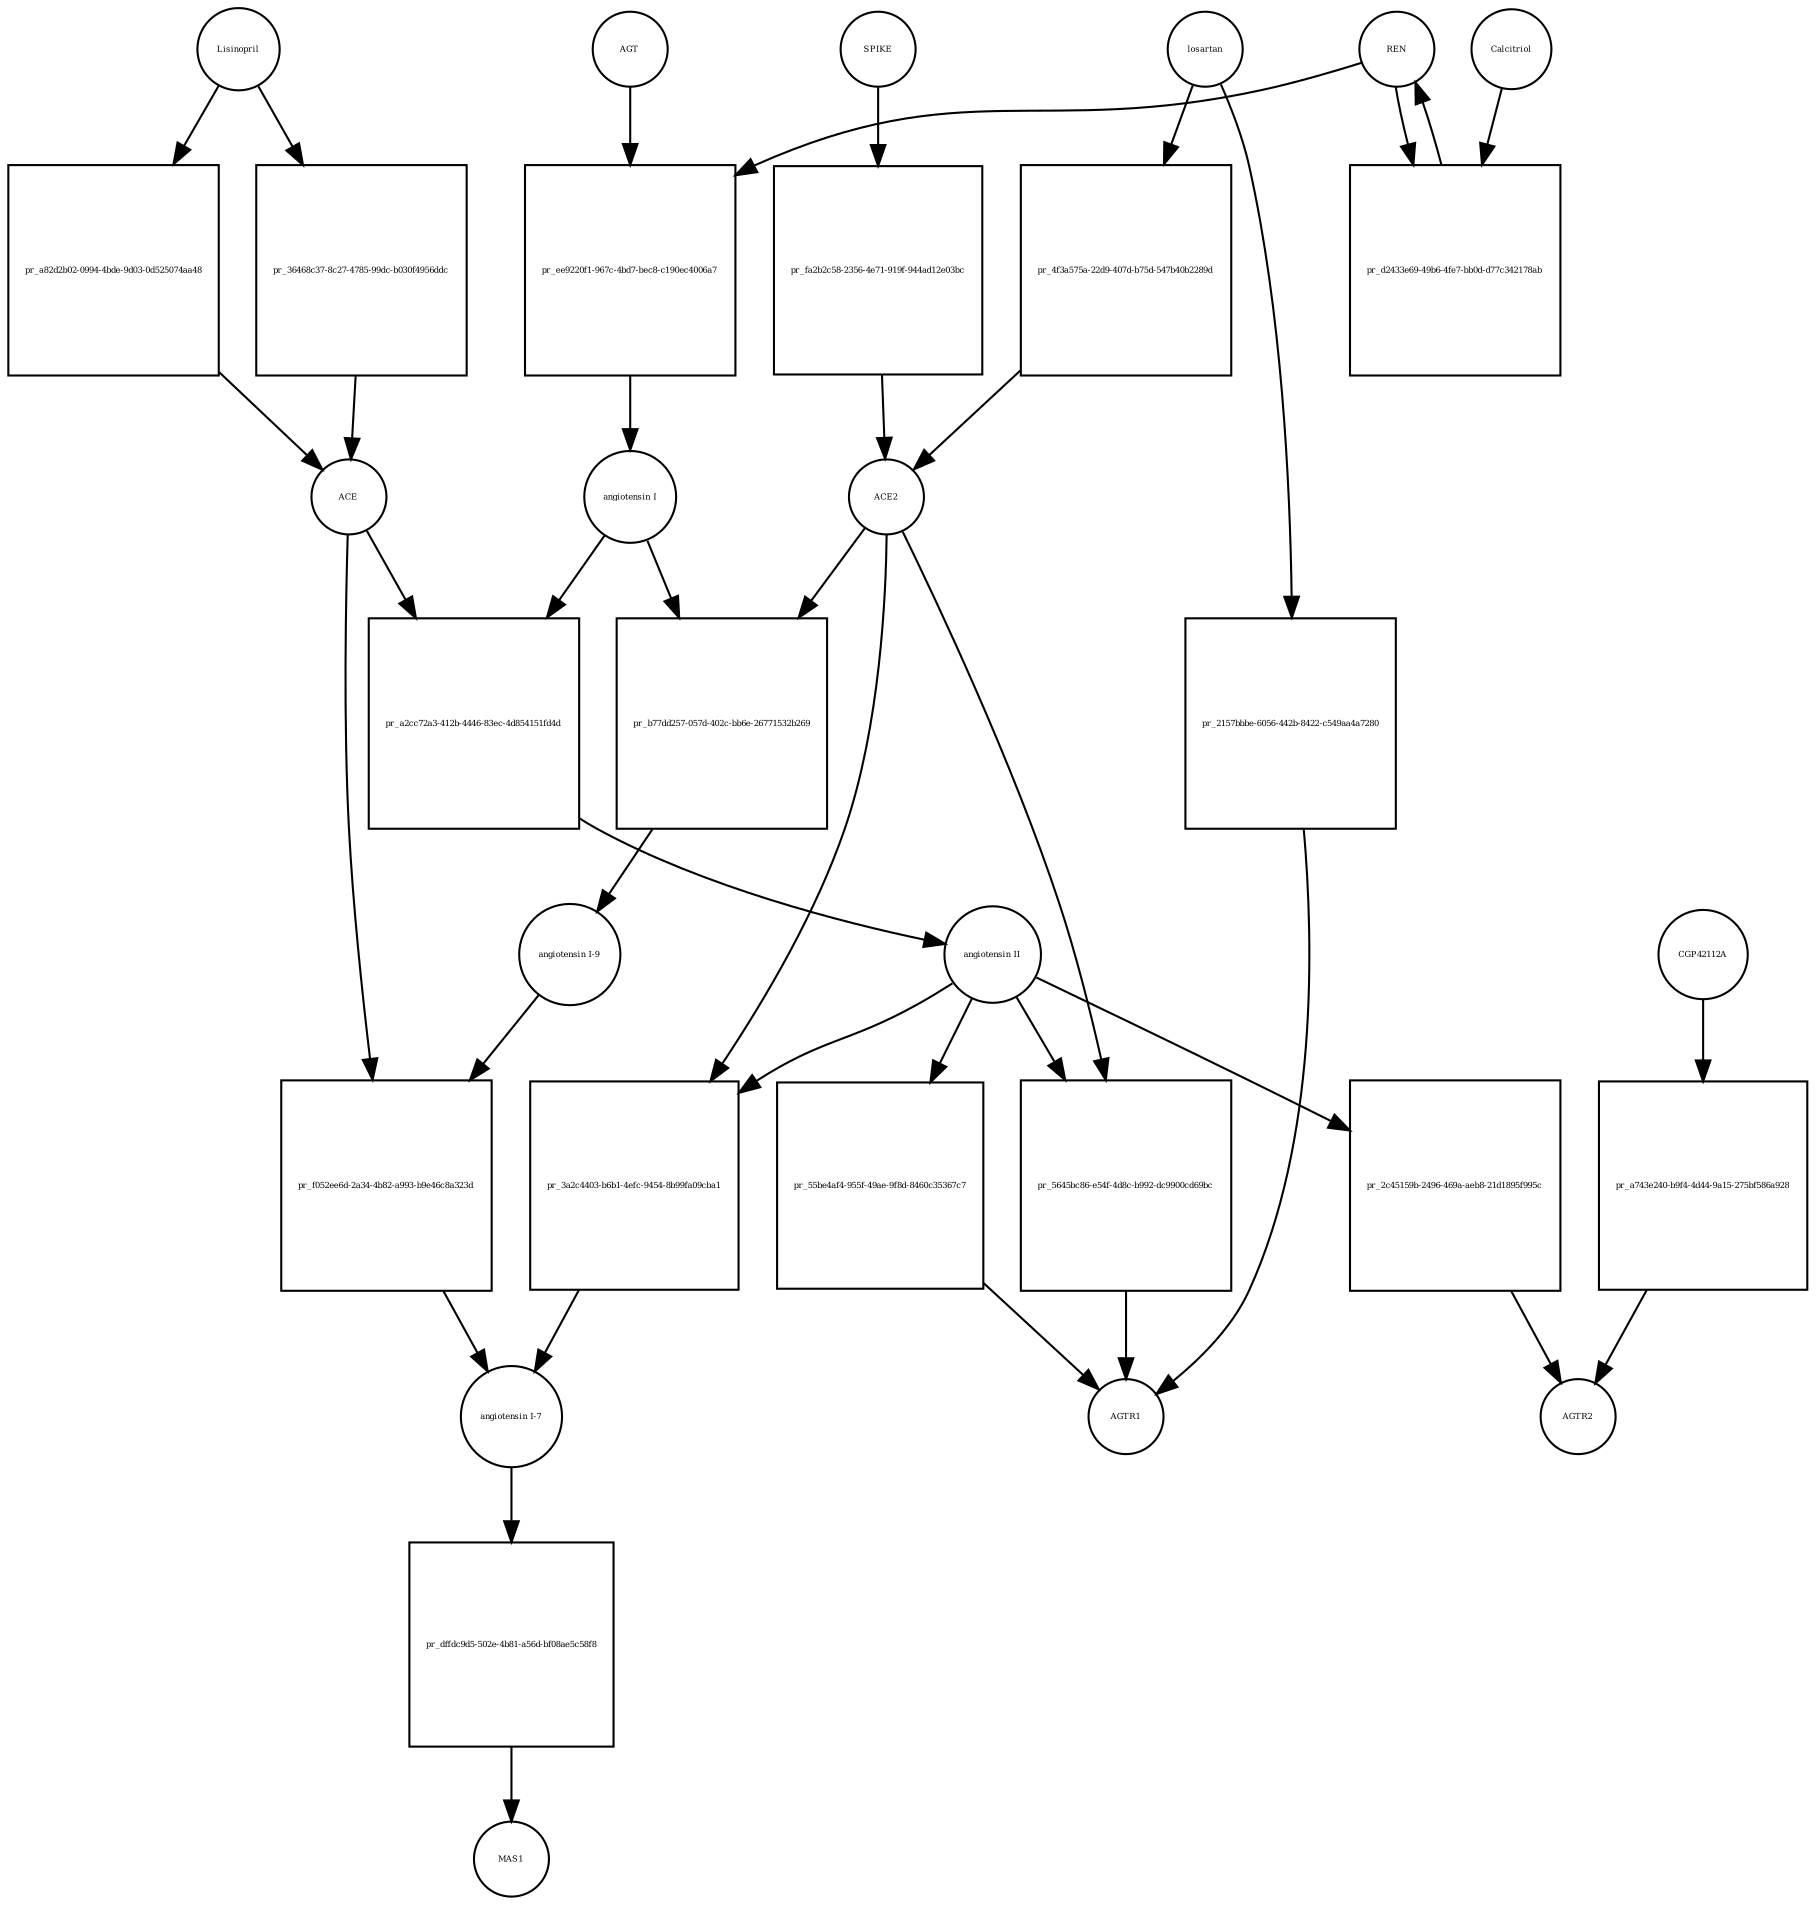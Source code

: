 strict digraph  {
AGT [annotation="", bipartite=0, cls=macromolecule, fontsize=4, label=AGT, shape=circle];
"pr_ee9220f1-967c-4bd7-bec8-c190ec4006a7" [annotation="", bipartite=1, cls=process, fontsize=4, label="pr_ee9220f1-967c-4bd7-bec8-c190ec4006a7", shape=square];
"angiotensin I" [annotation="", bipartite=0, cls="simple chemical", fontsize=4, label="angiotensin I", shape=circle];
REN [annotation="", bipartite=0, cls=macromolecule, fontsize=4, label=REN, shape=circle];
"pr_a2cc72a3-412b-4446-83ec-4d854151fd4d" [annotation="", bipartite=1, cls=process, fontsize=4, label="pr_a2cc72a3-412b-4446-83ec-4d854151fd4d", shape=square];
"angiotensin II" [annotation="", bipartite=0, cls="simple chemical", fontsize=4, label="angiotensin II", shape=circle];
ACE [annotation="", bipartite=0, cls=macromolecule, fontsize=4, label=ACE, shape=circle];
"pr_b77dd257-057d-402c-bb6e-26771532b269" [annotation="", bipartite=1, cls=process, fontsize=4, label="pr_b77dd257-057d-402c-bb6e-26771532b269", shape=square];
"angiotensin I-9" [annotation="", bipartite=0, cls="simple chemical", fontsize=4, label="angiotensin I-9", shape=circle];
ACE2 [annotation="", bipartite=0, cls=macromolecule, fontsize=4, label=ACE2, shape=circle];
"pr_f052ee6d-2a34-4b82-a993-b9e46c8a323d" [annotation="", bipartite=1, cls=process, fontsize=4, label="pr_f052ee6d-2a34-4b82-a993-b9e46c8a323d", shape=square];
"angiotensin I-7" [annotation="", bipartite=0, cls="simple chemical", fontsize=4, label="angiotensin I-7", shape=circle];
"pr_3a2c4403-b6b1-4efc-9454-8b99fa09cba1" [annotation="", bipartite=1, cls=process, fontsize=4, label="pr_3a2c4403-b6b1-4efc-9454-8b99fa09cba1", shape=square];
SPIKE [annotation="", bipartite=0, cls=macromolecule, fontsize=4, label=SPIKE, shape=circle];
"pr_fa2b2c58-2356-4e71-919f-944ad12e03bc" [annotation="", bipartite=1, cls=process, fontsize=4, label="pr_fa2b2c58-2356-4e71-919f-944ad12e03bc", shape=square];
Lisinopril [annotation="", bipartite=0, cls="simple chemical", fontsize=4, label=Lisinopril, shape=circle];
"pr_a82d2b02-0994-4bde-9d03-0d525074aa48" [annotation="", bipartite=1, cls=process, fontsize=4, label="pr_a82d2b02-0994-4bde-9d03-0d525074aa48", shape=square];
"pr_55be4af4-955f-49ae-9f8d-8460c35367c7" [annotation="", bipartite=1, cls=process, fontsize=4, label="pr_55be4af4-955f-49ae-9f8d-8460c35367c7", shape=square];
AGTR1 [annotation="", bipartite=0, cls=macromolecule, fontsize=4, label=AGTR1, shape=circle];
"pr_2c45159b-2496-469a-aeb8-21d1895f995c" [annotation="", bipartite=1, cls=process, fontsize=4, label="pr_2c45159b-2496-469a-aeb8-21d1895f995c", shape=square];
AGTR2 [annotation="", bipartite=0, cls=macromolecule, fontsize=4, label=AGTR2, shape=circle];
"pr_dffdc9d5-502e-4b81-a56d-bf08ae5c58f8" [annotation="", bipartite=1, cls=process, fontsize=4, label="pr_dffdc9d5-502e-4b81-a56d-bf08ae5c58f8", shape=square];
MAS1 [annotation="", bipartite=0, cls=macromolecule, fontsize=4, label=MAS1, shape=circle];
losartan [annotation="", bipartite=0, cls="simple chemical", fontsize=4, label=losartan, shape=circle];
"pr_2157bbbe-6056-442b-8422-c549aa4a7280" [annotation="", bipartite=1, cls=process, fontsize=4, label="pr_2157bbbe-6056-442b-8422-c549aa4a7280", shape=square];
"pr_d2433e69-49b6-4fe7-bb0d-d77c342178ab" [annotation="", bipartite=1, cls=process, fontsize=4, label="pr_d2433e69-49b6-4fe7-bb0d-d77c342178ab", shape=square];
Calcitriol [annotation="", bipartite=0, cls="simple chemical", fontsize=4, label=Calcitriol, shape=circle];
"pr_36468c37-8c27-4785-99dc-b030f4956ddc" [annotation="", bipartite=1, cls=process, fontsize=4, label="pr_36468c37-8c27-4785-99dc-b030f4956ddc", shape=square];
"pr_5645bc86-e54f-4d8c-b992-dc9900cd69bc" [annotation="", bipartite=1, cls=process, fontsize=4, label="pr_5645bc86-e54f-4d8c-b992-dc9900cd69bc", shape=square];
CGP42112A [annotation="", bipartite=0, cls="simple chemical", fontsize=4, label=CGP42112A, shape=circle];
"pr_a743e240-b9f4-4d44-9a15-275bf586a928" [annotation="", bipartite=1, cls=process, fontsize=4, label="pr_a743e240-b9f4-4d44-9a15-275bf586a928", shape=square];
"pr_4f3a575a-22d9-407d-b75d-547b40b2289d" [annotation="", bipartite=1, cls=process, fontsize=4, label="pr_4f3a575a-22d9-407d-b75d-547b40b2289d", shape=square];
AGT -> "pr_ee9220f1-967c-4bd7-bec8-c190ec4006a7"  [annotation="", interaction_type=consumption];
"pr_ee9220f1-967c-4bd7-bec8-c190ec4006a7" -> "angiotensin I"  [annotation="", interaction_type=production];
"angiotensin I" -> "pr_a2cc72a3-412b-4446-83ec-4d854151fd4d"  [annotation="", interaction_type=consumption];
"angiotensin I" -> "pr_b77dd257-057d-402c-bb6e-26771532b269"  [annotation="", interaction_type=consumption];
REN -> "pr_ee9220f1-967c-4bd7-bec8-c190ec4006a7"  [annotation="", interaction_type=catalysis];
REN -> "pr_d2433e69-49b6-4fe7-bb0d-d77c342178ab"  [annotation="", interaction_type=consumption];
"pr_a2cc72a3-412b-4446-83ec-4d854151fd4d" -> "angiotensin II"  [annotation="", interaction_type=production];
"angiotensin II" -> "pr_3a2c4403-b6b1-4efc-9454-8b99fa09cba1"  [annotation="", interaction_type=consumption];
"angiotensin II" -> "pr_55be4af4-955f-49ae-9f8d-8460c35367c7"  [annotation="", interaction_type=consumption];
"angiotensin II" -> "pr_2c45159b-2496-469a-aeb8-21d1895f995c"  [annotation="", interaction_type=consumption];
"angiotensin II" -> "pr_5645bc86-e54f-4d8c-b992-dc9900cd69bc"  [annotation="", interaction_type=modulation];
ACE -> "pr_a2cc72a3-412b-4446-83ec-4d854151fd4d"  [annotation="", interaction_type=catalysis];
ACE -> "pr_f052ee6d-2a34-4b82-a993-b9e46c8a323d"  [annotation="", interaction_type=catalysis];
"pr_b77dd257-057d-402c-bb6e-26771532b269" -> "angiotensin I-9"  [annotation="", interaction_type=production];
"angiotensin I-9" -> "pr_f052ee6d-2a34-4b82-a993-b9e46c8a323d"  [annotation="", interaction_type=consumption];
ACE2 -> "pr_b77dd257-057d-402c-bb6e-26771532b269"  [annotation="", interaction_type=catalysis];
ACE2 -> "pr_3a2c4403-b6b1-4efc-9454-8b99fa09cba1"  [annotation="", interaction_type=catalysis];
ACE2 -> "pr_5645bc86-e54f-4d8c-b992-dc9900cd69bc"  [annotation="", interaction_type=consumption];
"pr_f052ee6d-2a34-4b82-a993-b9e46c8a323d" -> "angiotensin I-7"  [annotation="", interaction_type=production];
"angiotensin I-7" -> "pr_dffdc9d5-502e-4b81-a56d-bf08ae5c58f8"  [annotation="", interaction_type=consumption];
"pr_3a2c4403-b6b1-4efc-9454-8b99fa09cba1" -> "angiotensin I-7"  [annotation="", interaction_type=production];
SPIKE -> "pr_fa2b2c58-2356-4e71-919f-944ad12e03bc"  [annotation="", interaction_type=consumption];
"pr_fa2b2c58-2356-4e71-919f-944ad12e03bc" -> ACE2  [annotation="", interaction_type=production];
Lisinopril -> "pr_a82d2b02-0994-4bde-9d03-0d525074aa48"  [annotation="", interaction_type=consumption];
Lisinopril -> "pr_36468c37-8c27-4785-99dc-b030f4956ddc"  [annotation="", interaction_type=consumption];
"pr_a82d2b02-0994-4bde-9d03-0d525074aa48" -> ACE  [annotation="", interaction_type=production];
"pr_55be4af4-955f-49ae-9f8d-8460c35367c7" -> AGTR1  [annotation="", interaction_type=production];
"pr_2c45159b-2496-469a-aeb8-21d1895f995c" -> AGTR2  [annotation="", interaction_type=production];
"pr_dffdc9d5-502e-4b81-a56d-bf08ae5c58f8" -> MAS1  [annotation="", interaction_type=production];
losartan -> "pr_2157bbbe-6056-442b-8422-c549aa4a7280"  [annotation="", interaction_type=consumption];
losartan -> "pr_4f3a575a-22d9-407d-b75d-547b40b2289d"  [annotation="", interaction_type=consumption];
"pr_2157bbbe-6056-442b-8422-c549aa4a7280" -> AGTR1  [annotation="", interaction_type=production];
"pr_d2433e69-49b6-4fe7-bb0d-d77c342178ab" -> REN  [annotation="", interaction_type=production];
Calcitriol -> "pr_d2433e69-49b6-4fe7-bb0d-d77c342178ab"  [annotation="", interaction_type=inhibition];
"pr_36468c37-8c27-4785-99dc-b030f4956ddc" -> ACE  [annotation="", interaction_type=production];
"pr_5645bc86-e54f-4d8c-b992-dc9900cd69bc" -> AGTR1  [annotation="", interaction_type=production];
CGP42112A -> "pr_a743e240-b9f4-4d44-9a15-275bf586a928"  [annotation="", interaction_type=consumption];
"pr_a743e240-b9f4-4d44-9a15-275bf586a928" -> AGTR2  [annotation="", interaction_type=production];
"pr_4f3a575a-22d9-407d-b75d-547b40b2289d" -> ACE2  [annotation="", interaction_type=production];
}

